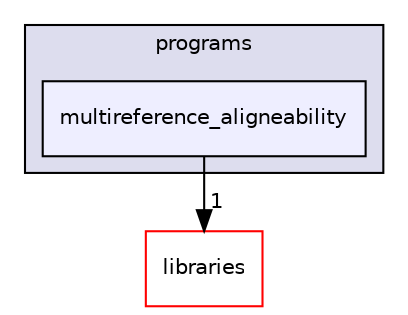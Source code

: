 digraph "xmipp/applications/programs/multireference_aligneability" {
  compound=true
  node [ fontsize="10", fontname="Helvetica"];
  edge [ labelfontsize="10", labelfontname="Helvetica"];
  subgraph clusterdir_592b16dc4070b933e5655da2b0d20bbb {
    graph [ bgcolor="#ddddee", pencolor="black", label="programs" fontname="Helvetica", fontsize="10", URL="dir_592b16dc4070b933e5655da2b0d20bbb.html"]
  dir_f1d994717f1f0d173384b5e566458760 [shape=box, label="multireference_aligneability", style="filled", fillcolor="#eeeeff", pencolor="black", URL="dir_f1d994717f1f0d173384b5e566458760.html"];
  }
  dir_29dba3f3840f20df3b04d1972e99046b [shape=box label="libraries" fillcolor="white" style="filled" color="red" URL="dir_29dba3f3840f20df3b04d1972e99046b.html"];
  dir_f1d994717f1f0d173384b5e566458760->dir_29dba3f3840f20df3b04d1972e99046b [headlabel="1", labeldistance=1.5 headhref="dir_000178_000027.html"];
}
